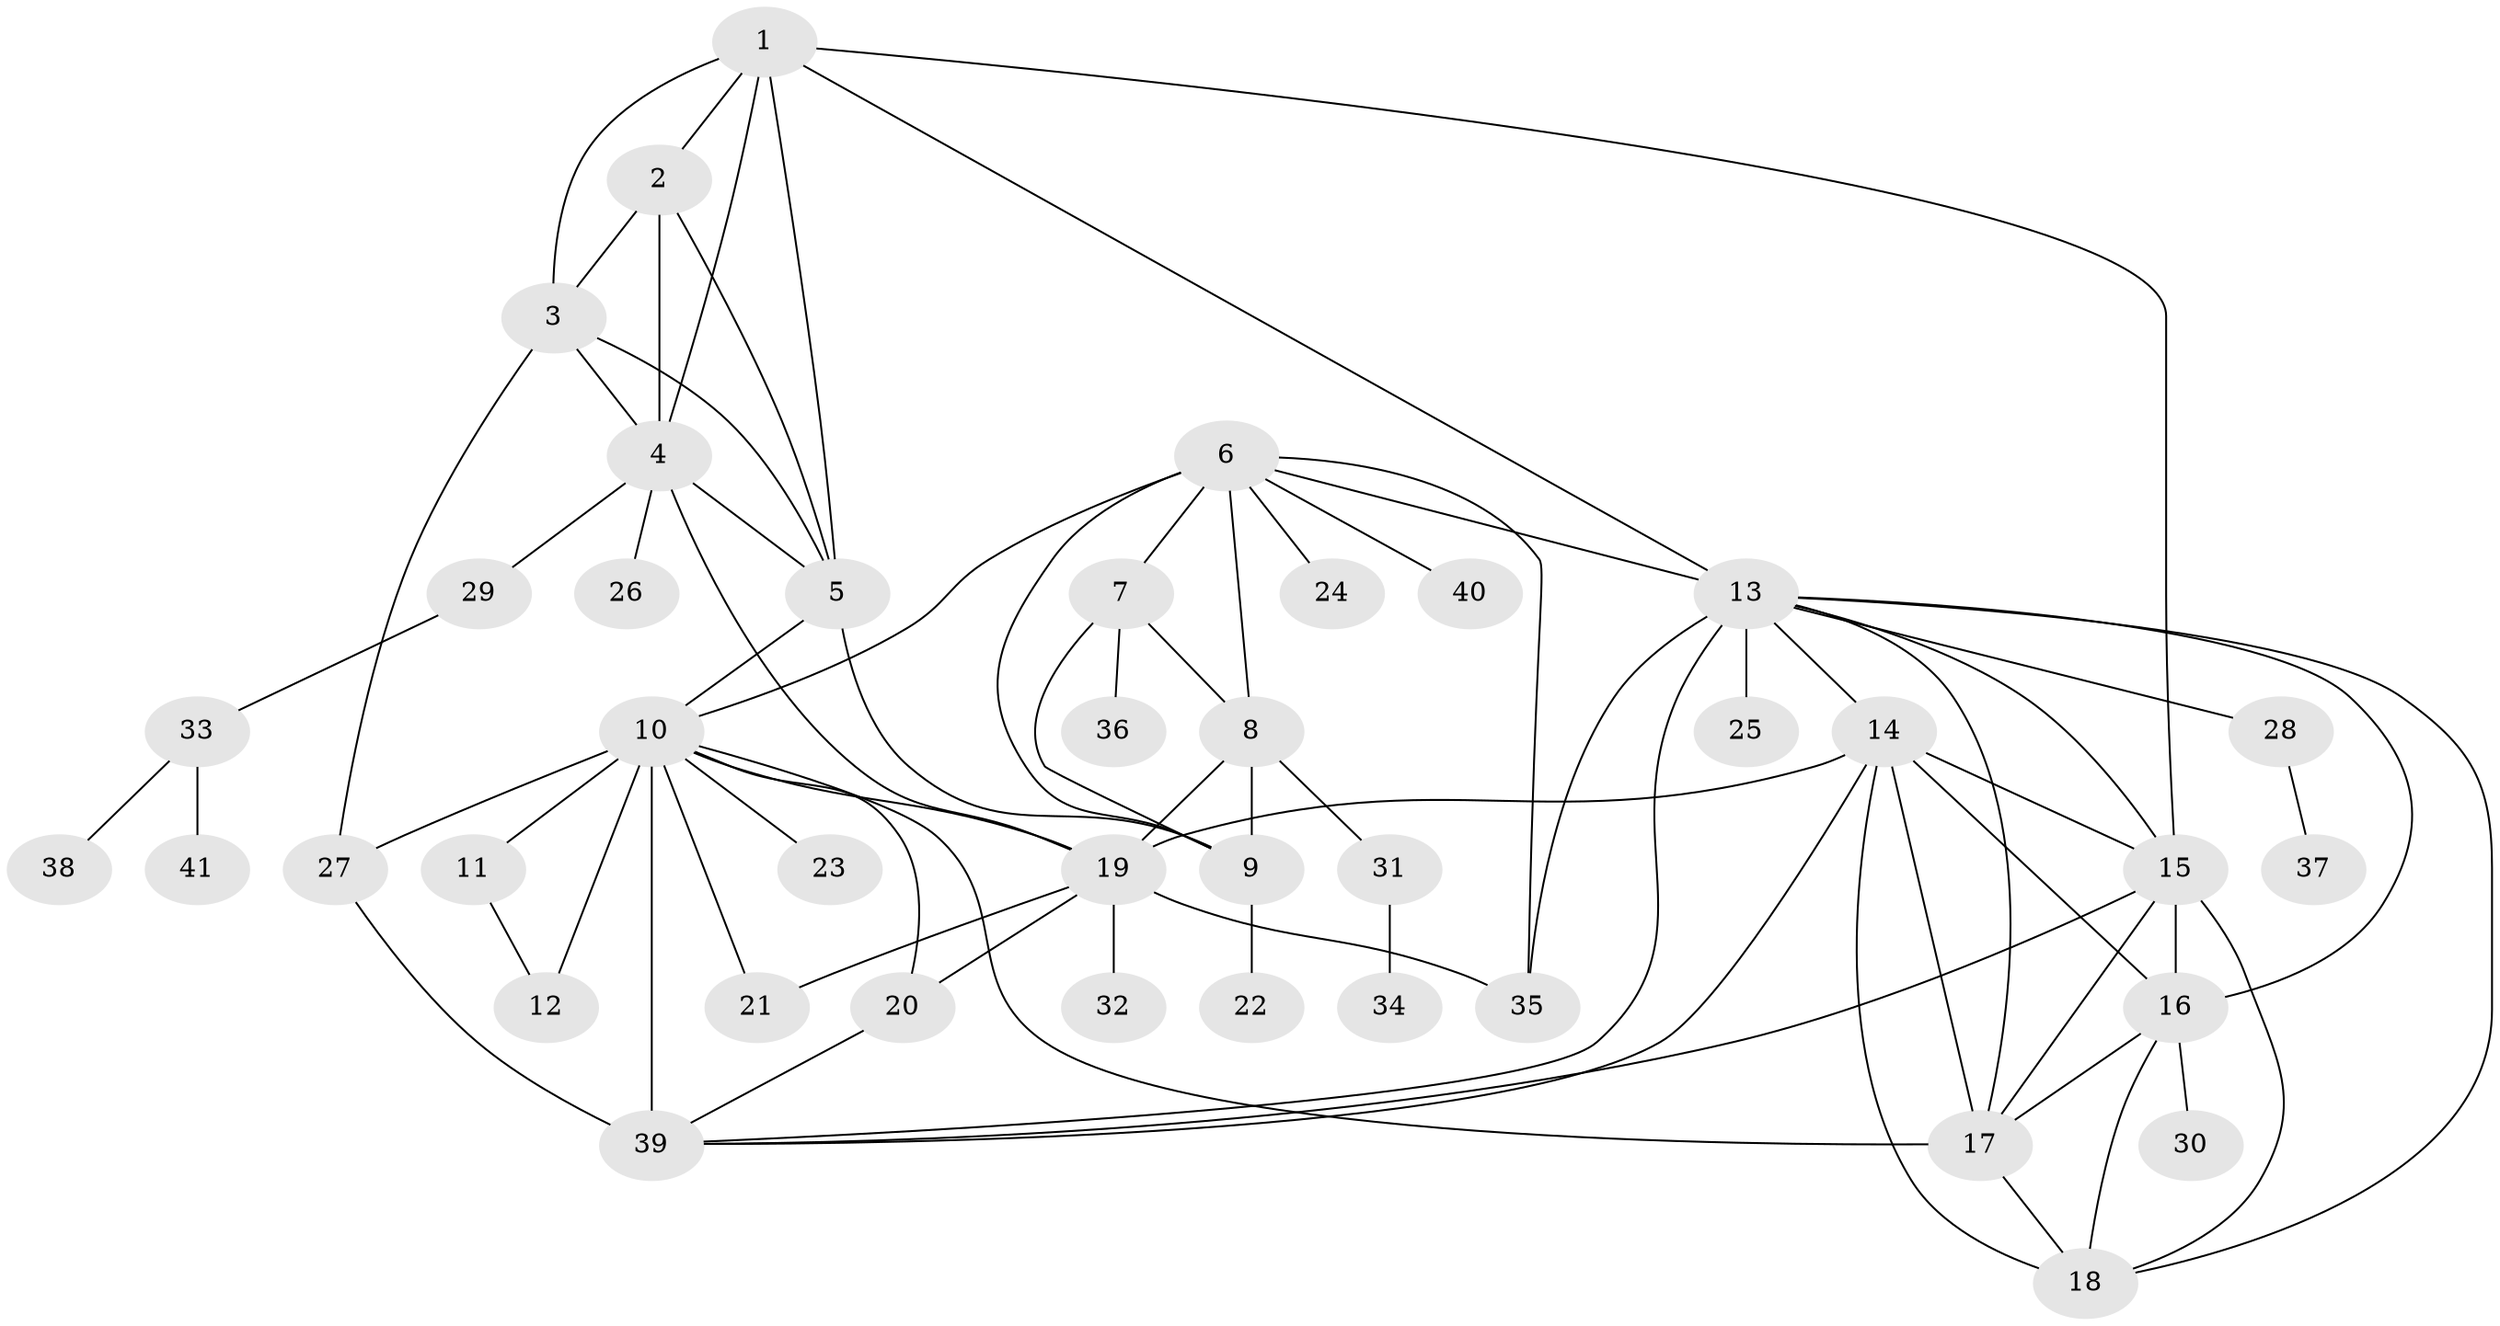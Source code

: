 // original degree distribution, {6: 0.04477611940298507, 9: 0.03731343283582089, 11: 0.022388059701492536, 12: 0.029850746268656716, 10: 0.007462686567164179, 8: 0.029850746268656716, 7: 0.03731343283582089, 14: 0.007462686567164179, 5: 0.007462686567164179, 1: 0.5522388059701493, 2: 0.15671641791044777, 3: 0.05970149253731343, 4: 0.007462686567164179}
// Generated by graph-tools (version 1.1) at 2025/52/03/04/25 22:52:19]
// undirected, 41 vertices, 77 edges
graph export_dot {
  node [color=gray90,style=filled];
  1;
  2;
  3;
  4;
  5;
  6;
  7;
  8;
  9;
  10;
  11;
  12;
  13;
  14;
  15;
  16;
  17;
  18;
  19;
  20;
  21;
  22;
  23;
  24;
  25;
  26;
  27;
  28;
  29;
  30;
  31;
  32;
  33;
  34;
  35;
  36;
  37;
  38;
  39;
  40;
  41;
  1 -- 2 [weight=2.0];
  1 -- 3 [weight=2.0];
  1 -- 4 [weight=2.0];
  1 -- 5 [weight=2.0];
  1 -- 13 [weight=1.0];
  1 -- 15 [weight=1.0];
  2 -- 3 [weight=1.0];
  2 -- 4 [weight=1.0];
  2 -- 5 [weight=1.0];
  3 -- 4 [weight=1.0];
  3 -- 5 [weight=1.0];
  3 -- 27 [weight=1.0];
  4 -- 5 [weight=1.0];
  4 -- 19 [weight=1.0];
  4 -- 26 [weight=1.0];
  4 -- 29 [weight=1.0];
  5 -- 9 [weight=1.0];
  5 -- 10 [weight=1.0];
  6 -- 7 [weight=1.0];
  6 -- 8 [weight=3.0];
  6 -- 9 [weight=1.0];
  6 -- 10 [weight=1.0];
  6 -- 13 [weight=1.0];
  6 -- 24 [weight=1.0];
  6 -- 35 [weight=1.0];
  6 -- 40 [weight=1.0];
  7 -- 8 [weight=3.0];
  7 -- 9 [weight=1.0];
  7 -- 36 [weight=1.0];
  8 -- 9 [weight=3.0];
  8 -- 19 [weight=2.0];
  8 -- 31 [weight=1.0];
  9 -- 22 [weight=1.0];
  10 -- 11 [weight=4.0];
  10 -- 12 [weight=4.0];
  10 -- 17 [weight=1.0];
  10 -- 19 [weight=1.0];
  10 -- 20 [weight=1.0];
  10 -- 21 [weight=2.0];
  10 -- 23 [weight=1.0];
  10 -- 27 [weight=1.0];
  10 -- 39 [weight=5.0];
  11 -- 12 [weight=1.0];
  13 -- 14 [weight=1.0];
  13 -- 15 [weight=1.0];
  13 -- 16 [weight=1.0];
  13 -- 17 [weight=1.0];
  13 -- 18 [weight=1.0];
  13 -- 25 [weight=1.0];
  13 -- 28 [weight=1.0];
  13 -- 35 [weight=3.0];
  13 -- 39 [weight=1.0];
  14 -- 15 [weight=1.0];
  14 -- 16 [weight=1.0];
  14 -- 17 [weight=1.0];
  14 -- 18 [weight=1.0];
  14 -- 19 [weight=1.0];
  14 -- 39 [weight=1.0];
  15 -- 16 [weight=1.0];
  15 -- 17 [weight=1.0];
  15 -- 18 [weight=1.0];
  15 -- 39 [weight=1.0];
  16 -- 17 [weight=1.0];
  16 -- 18 [weight=1.0];
  16 -- 30 [weight=1.0];
  17 -- 18 [weight=1.0];
  19 -- 20 [weight=5.0];
  19 -- 21 [weight=1.0];
  19 -- 32 [weight=5.0];
  19 -- 35 [weight=1.0];
  20 -- 39 [weight=1.0];
  27 -- 39 [weight=1.0];
  28 -- 37 [weight=1.0];
  29 -- 33 [weight=1.0];
  31 -- 34 [weight=1.0];
  33 -- 38 [weight=1.0];
  33 -- 41 [weight=1.0];
}
